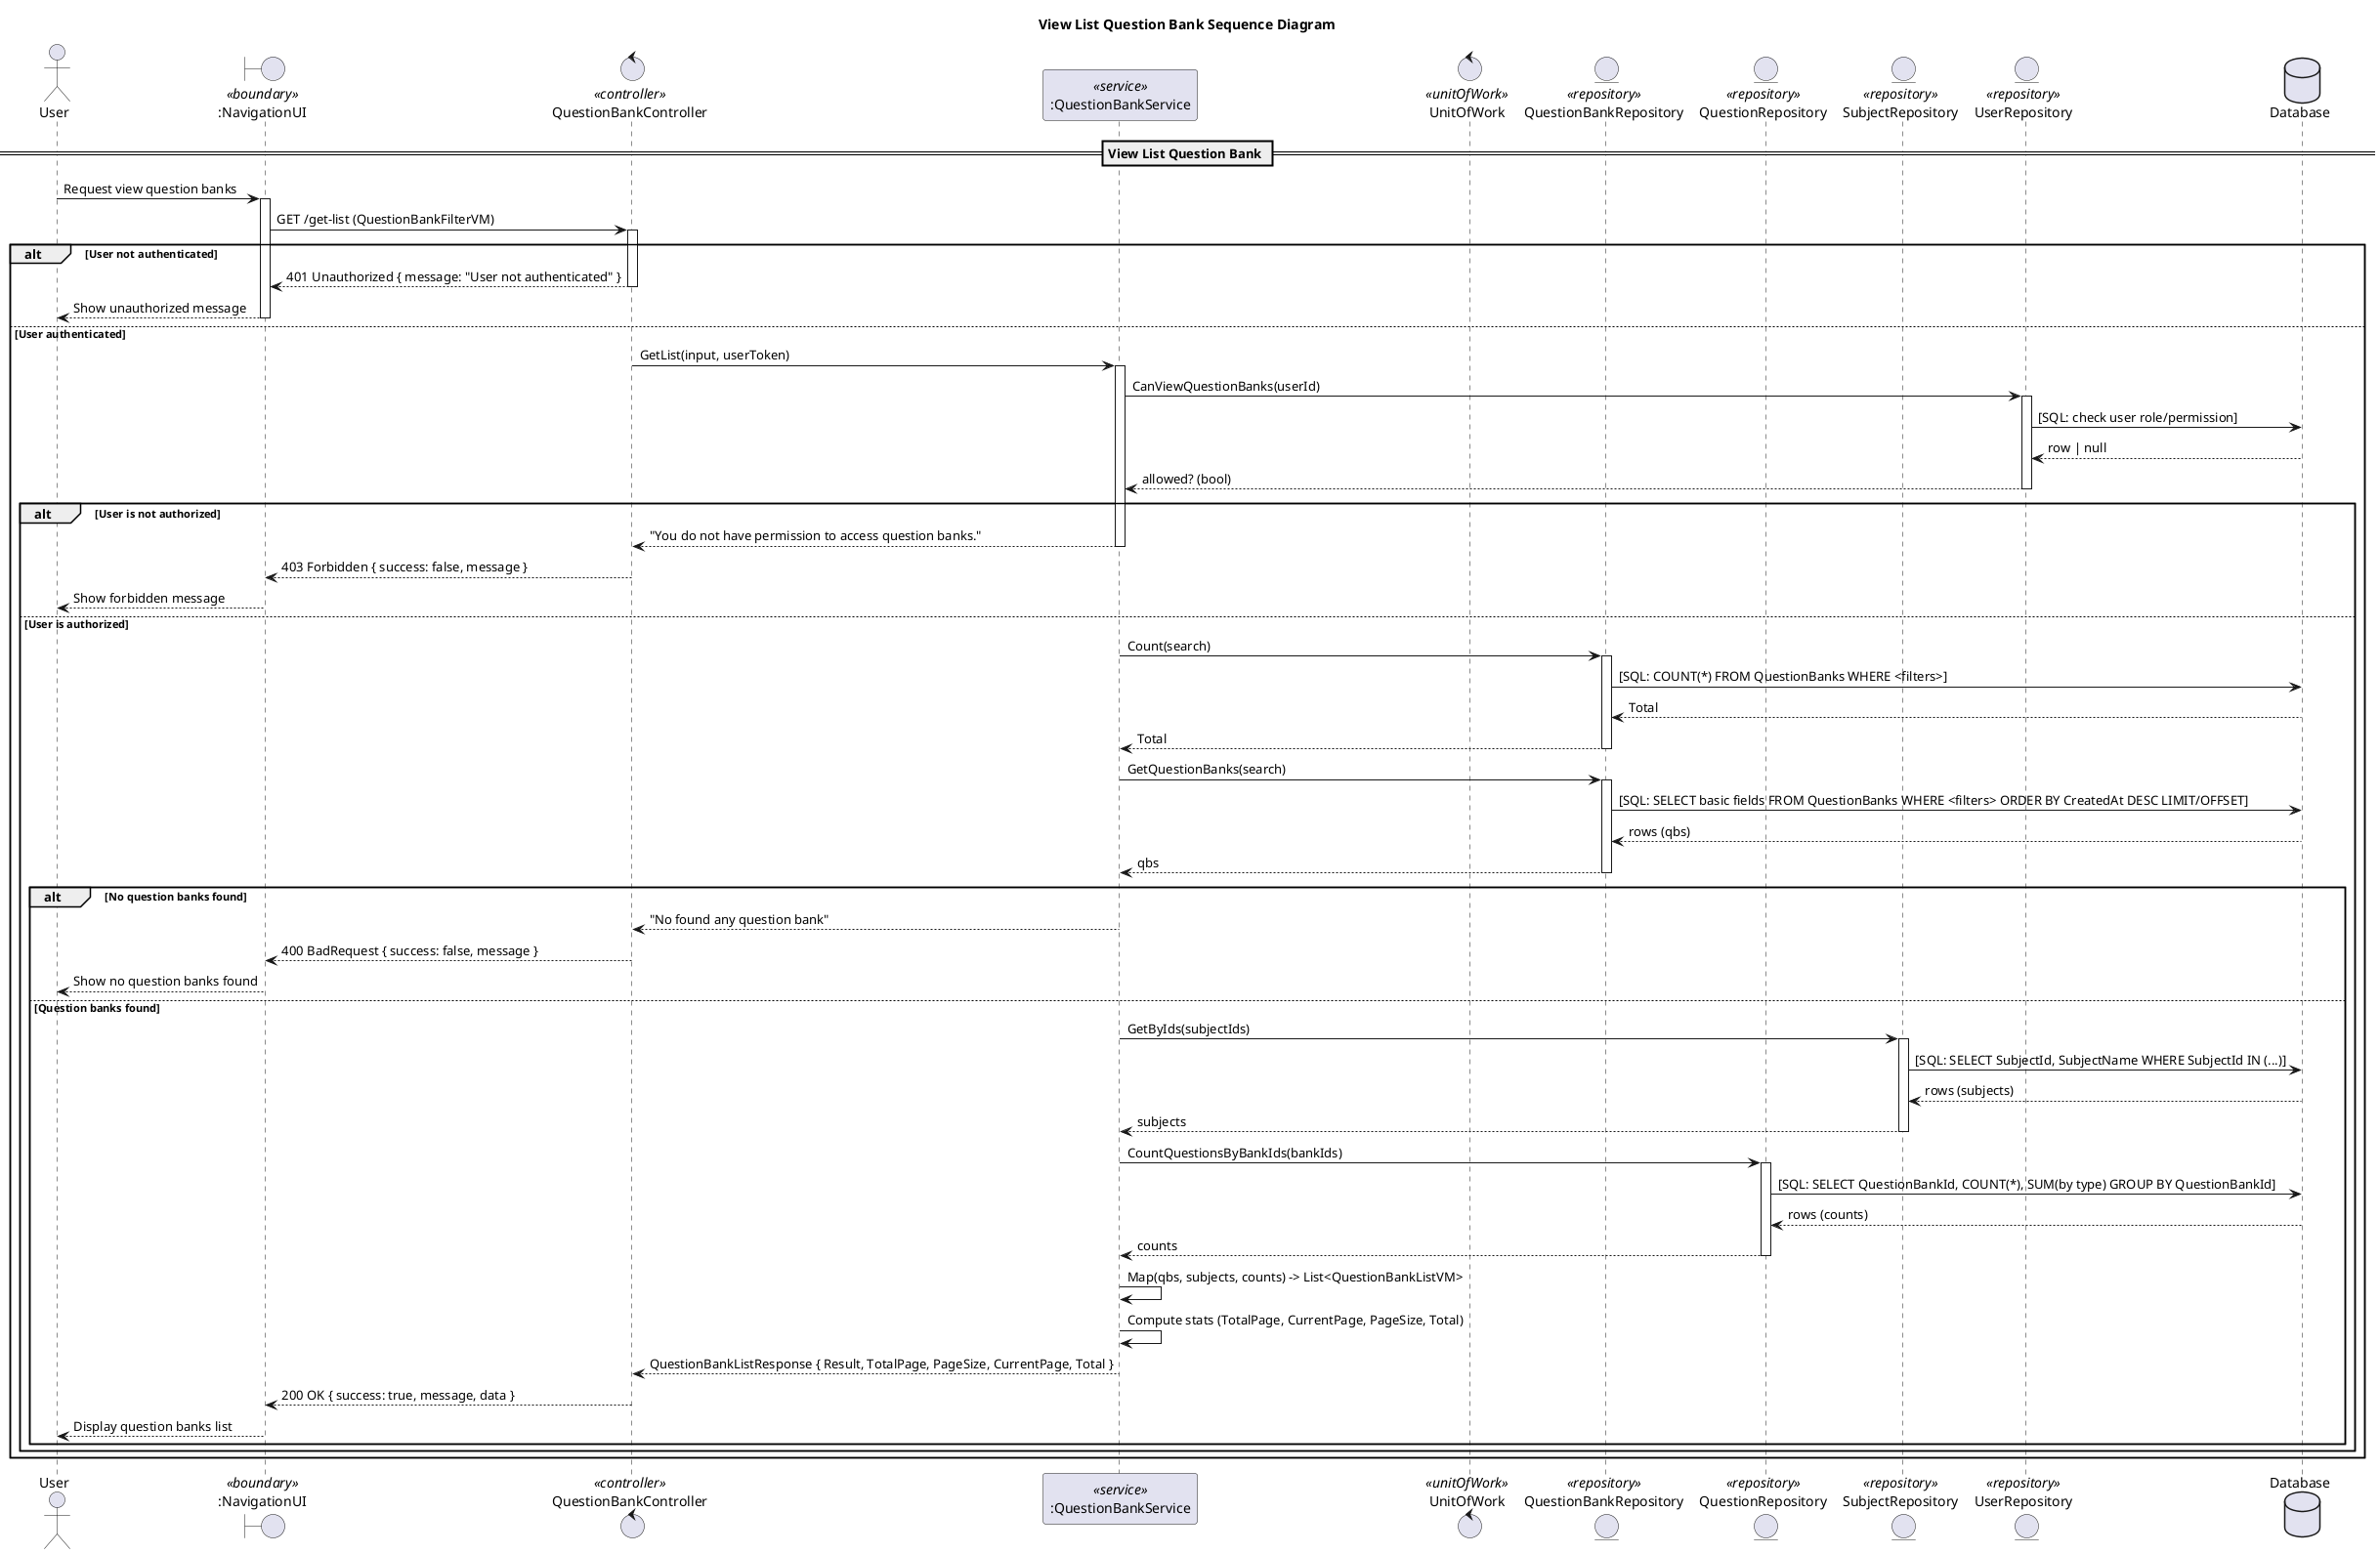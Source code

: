 @startuml
title View List Question Bank Sequence Diagram

actor "User" as Client
boundary ":NavigationUI" as UI <<boundary>>
control "QuestionBankController" as Controller <<controller>>
participant ":QuestionBankService" as Service <<service>>
control "UnitOfWork" as UoW <<unitOfWork>>

entity "QuestionBankRepository" as QbRepo <<repository>>
entity "QuestionRepository" as QRepo <<repository>>
entity "SubjectRepository" as SubjRepo <<repository>>
entity "UserRepository" as UserRepo <<repository>>

database "Database" as DB

== View List Question Bank ==

Client -> UI: Request view question banks
activate UI
UI -> Controller: GET /get-list (QuestionBankFilterVM)
activate Controller

alt User not authenticated
  Controller --> UI: 401 Unauthorized { message: "User not authenticated" }
  deactivate Controller
  UI --> Client: Show unauthorized message
  deactivate UI
else User authenticated
  Controller -> Service: GetList(input, userToken)
  activate Service

  '--- Quick authorization check ---
  Service -> UserRepo: CanViewQuestionBanks(userId)
  activate UserRepo
  UserRepo -> DB: [SQL: check user role/permission]
  DB --> UserRepo: row | null
  UserRepo --> Service: allowed? (bool)
  deactivate UserRepo

  alt User is not authorized
    Service --> Controller: "You do not have permission to access question banks."
    deactivate Service
    Controller --> UI: 403 Forbidden { success: false, message }
    deactivate Controller
    UI --> Client: Show forbidden message
    deactivate UI
  else User is authorized
    '--- Count total (for paging) ---
    Service -> QbRepo: Count(search)
    activate QbRepo
    QbRepo -> DB: [SQL: COUNT(*) FROM QuestionBanks WHERE <filters>]
    DB --> QbRepo: Total
    QbRepo --> Service: Total
    deactivate QbRepo

    '--- Get paged QuestionBanks (id + basic info) ---
    Service -> QbRepo: GetQuestionBanks(search)
    activate QbRepo
    QbRepo -> DB: [SQL: SELECT basic fields FROM QuestionBanks WHERE <filters> ORDER BY CreatedAt DESC LIMIT/OFFSET]
    DB --> QbRepo: rows (qbs)
    QbRepo --> Service: qbs
    deactivate QbRepo

    alt No question banks found
      Service --> Controller: "No found any question bank"
      deactivate Service
      Controller --> UI: 400 BadRequest { success: false, message }
      deactivate Controller
      UI --> Client: Show no question banks found
      deactivate UI
    else Question banks found
      '--- Load subjects for returned banks (optional) ---
      Service -> SubjRepo: GetByIds(subjectIds)
      activate SubjRepo
      SubjRepo -> DB: [SQL: SELECT SubjectId, SubjectName WHERE SubjectId IN (...)]
      DB --> SubjRepo: rows (subjects)
      SubjRepo --> Service: subjects
      deactivate SubjRepo

      '--- Question counts per bank (by type) ---
      Service -> QRepo: CountQuestionsByBankIds(bankIds)
      activate QRepo
      QRepo -> DB: [SQL: SELECT QuestionBankId, COUNT(*), SUM(by type) GROUP BY QuestionBankId]
      DB --> QRepo: rows (counts)
      QRepo --> Service: counts
      deactivate QRepo

      '--- Map to QuestionBankListVM and build response ---
      Service -> Service: Map(qbs, subjects, counts) -> List<QuestionBankListVM>
      Service -> Service: Compute stats (TotalPage, CurrentPage, PageSize, Total)
      Service --> Controller: QuestionBankListResponse { Result, TotalPage, PageSize, CurrentPage, Total }
      deactivate Service

      Controller --> UI: 200 OK { success: true, message, data }
      deactivate Controller
      UI --> Client: Display question banks list
      deactivate UI
    end alt
  end alt
end alt
@enduml
